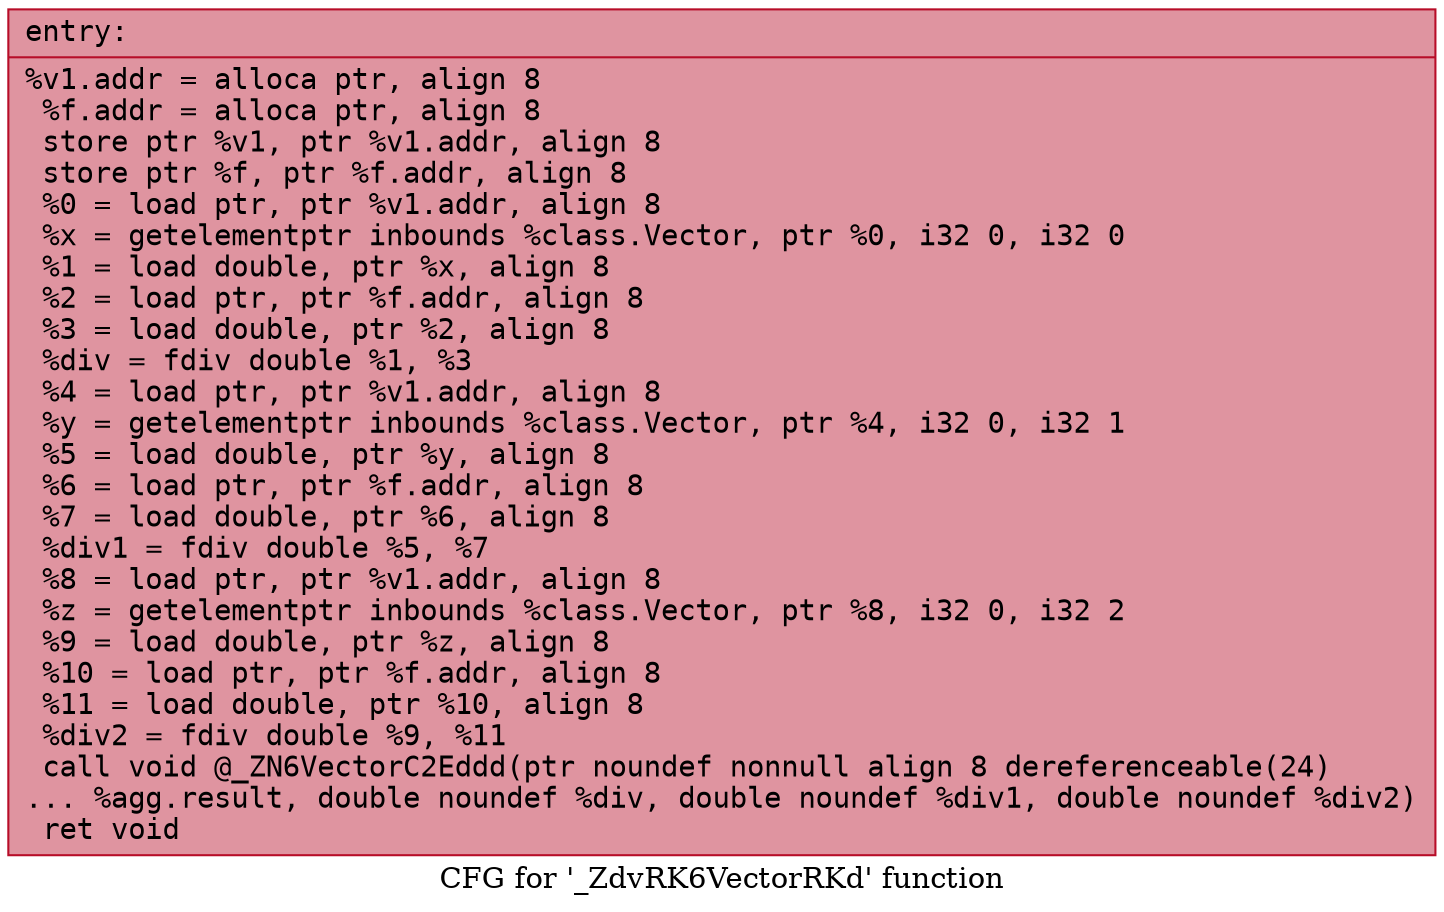 digraph "CFG for '_ZdvRK6VectorRKd' function" {
	label="CFG for '_ZdvRK6VectorRKd' function";

	Node0x55f4daeab760 [shape=record,color="#b70d28ff", style=filled, fillcolor="#b70d2870" fontname="Courier",label="{entry:\l|  %v1.addr = alloca ptr, align 8\l  %f.addr = alloca ptr, align 8\l  store ptr %v1, ptr %v1.addr, align 8\l  store ptr %f, ptr %f.addr, align 8\l  %0 = load ptr, ptr %v1.addr, align 8\l  %x = getelementptr inbounds %class.Vector, ptr %0, i32 0, i32 0\l  %1 = load double, ptr %x, align 8\l  %2 = load ptr, ptr %f.addr, align 8\l  %3 = load double, ptr %2, align 8\l  %div = fdiv double %1, %3\l  %4 = load ptr, ptr %v1.addr, align 8\l  %y = getelementptr inbounds %class.Vector, ptr %4, i32 0, i32 1\l  %5 = load double, ptr %y, align 8\l  %6 = load ptr, ptr %f.addr, align 8\l  %7 = load double, ptr %6, align 8\l  %div1 = fdiv double %5, %7\l  %8 = load ptr, ptr %v1.addr, align 8\l  %z = getelementptr inbounds %class.Vector, ptr %8, i32 0, i32 2\l  %9 = load double, ptr %z, align 8\l  %10 = load ptr, ptr %f.addr, align 8\l  %11 = load double, ptr %10, align 8\l  %div2 = fdiv double %9, %11\l  call void @_ZN6VectorC2Eddd(ptr noundef nonnull align 8 dereferenceable(24)\l... %agg.result, double noundef %div, double noundef %div1, double noundef %div2)\l  ret void\l}"];
}
